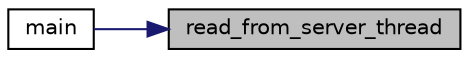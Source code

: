 digraph "read_from_server_thread"
{
 // LATEX_PDF_SIZE
  edge [fontname="Helvetica",fontsize="10",labelfontname="Helvetica",labelfontsize="10"];
  node [fontname="Helvetica",fontsize="10",shape=record];
  rankdir="RL";
  Node1 [label="read_from_server_thread",height=0.2,width=0.4,color="black", fillcolor="grey75", style="filled", fontcolor="black",tooltip="Reads from the server and print (eventually) the formated message. This function is thread compliant."];
  Node1 -> Node2 [dir="back",color="midnightblue",fontsize="10",style="solid",fontname="Helvetica"];
  Node2 [label="main",height=0.2,width=0.4,color="black", fillcolor="white", style="filled",URL="$client__main_8c.html#a0ddf1224851353fc92bfbff6f499fa97",tooltip=" "];
}
